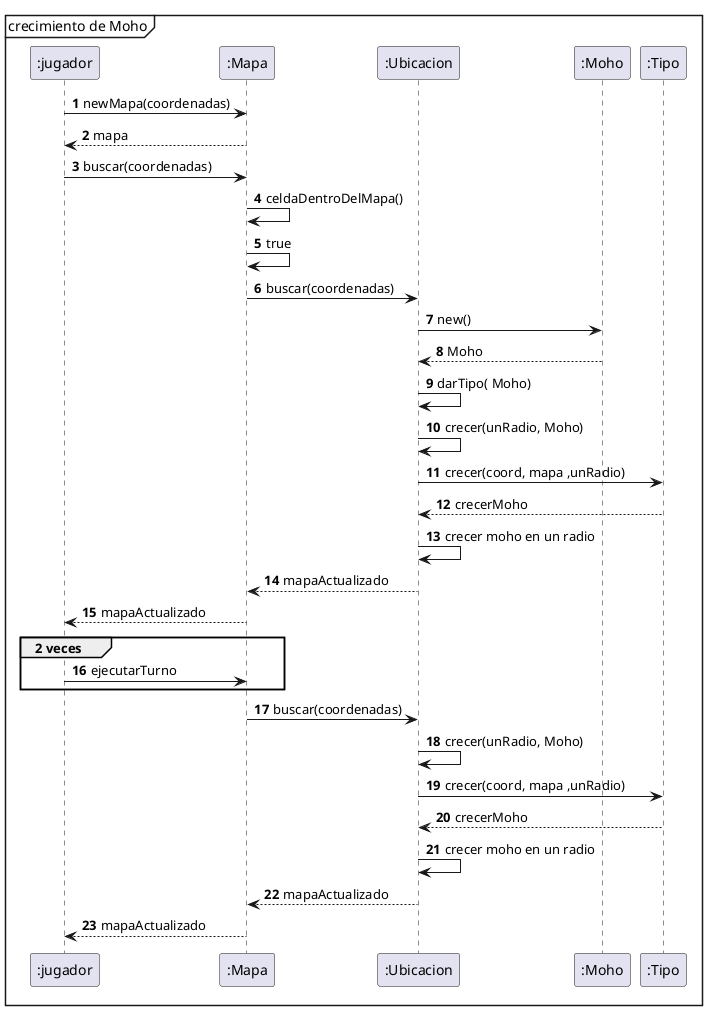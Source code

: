 @startuml
'https://plantuml.com/sequence-diagram
mainframe crecimiento de Moho
autonumber
":jugador" -> ":Mapa": newMapa(coordenadas)
":Mapa" --> ":jugador": mapa

":jugador" -> ":Mapa": buscar(coordenadas)
":Mapa" -> ":Mapa": celdaDentroDelMapa()
":Mapa" -> ":Mapa": true

":Mapa" -> ":Ubicacion": buscar(coordenadas)
":Ubicacion" -> ":Moho": new()
":Moho" --> ":Ubicacion": Moho
":Ubicacion" -> ":Ubicacion": darTipo( Moho)
":Ubicacion" -> ":Ubicacion": crecer(unRadio, Moho)
":Ubicacion" -> ":Tipo": crecer(coord, mapa ,unRadio)
":Tipo" --> ":Ubicacion": crecerMoho
":Ubicacion" -> ":Ubicacion": crecer moho en un radio
":Ubicacion" --> ":Mapa": mapaActualizado
":Mapa" --> ":jugador": mapaActualizado
group 2 veces
      ":jugador" -> ":Mapa": ejecutarTurno
end
":Mapa" -> ":Ubicacion": buscar(coordenadas)
":Ubicacion" -> ":Ubicacion": crecer(unRadio, Moho)
":Ubicacion" -> ":Tipo": crecer(coord, mapa ,unRadio)
":Tipo" --> ":Ubicacion": crecerMoho
":Ubicacion" -> ":Ubicacion": crecer moho en un radio
":Ubicacion" --> ":Mapa": mapaActualizado
":Mapa" --> ":jugador": mapaActualizado




@enduml